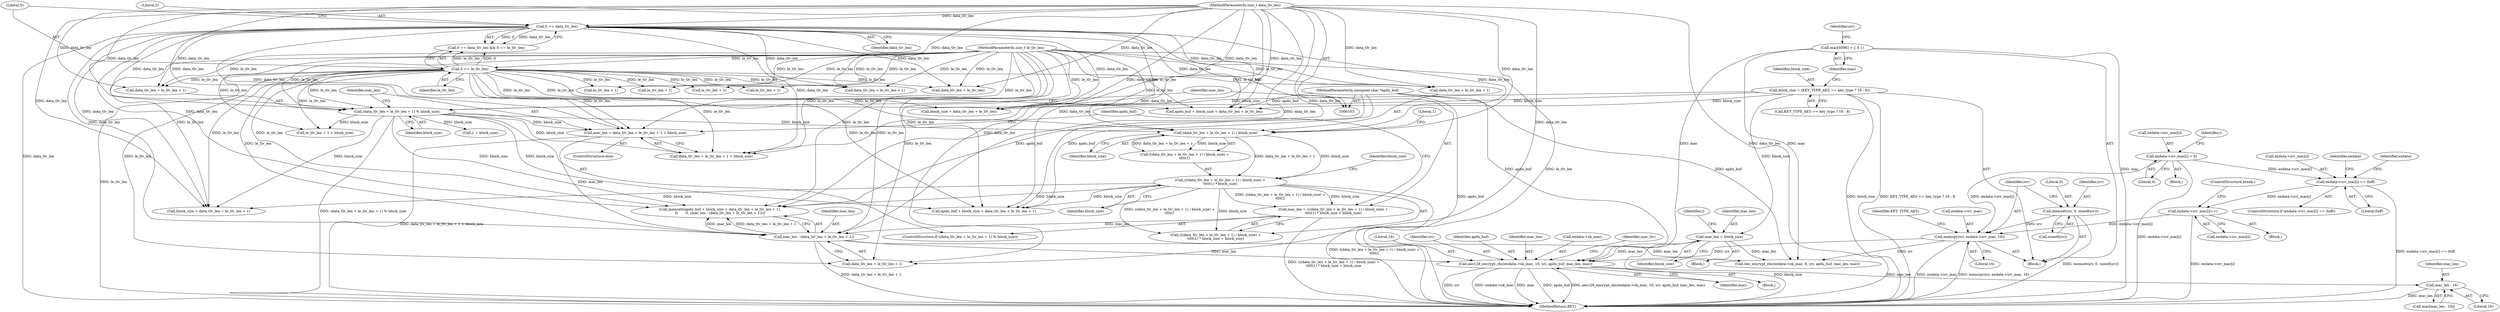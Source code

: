 digraph "0_OpenSC_8fe377e93b4b56060e5bbfb6f3142ceaeca744fa_6@API" {
"1000278" [label="(Call,aes128_encrypt_cbc(exdata->sk_mac, 16, icv, apdu_buf, mac_len, mac))"];
"1000267" [label="(Call,memcpy(icv, exdata->icv_mac, 16))"];
"1000262" [label="(Call,memset(icv, 0, sizeof(icv)))"];
"1000255" [label="(Call,exdata->icv_mac[i]++)"];
"1000238" [label="(Call,exdata->icv_mac[i] == 0xff)"];
"1000246" [label="(Call,exdata->icv_mac[i] = 0)"];
"1000105" [label="(MethodParameterIn,unsigned char *apdu_buf)"];
"1000223" [label="(Call,mac_len - (data_tlv_len + le_tlv_len + 1))"];
"1000187" [label="(Call,mac_len = (((data_tlv_len + le_tlv_len + 1) / block_size) +\n\t\t\t\t\t1) * block_size + block_size)"];
"1000190" [label="(Call,(((data_tlv_len + le_tlv_len + 1) / block_size) +\n\t\t\t\t\t1) * block_size)"];
"1000192" [label="(Call,(data_tlv_len + le_tlv_len + 1) / block_size)"];
"1000106" [label="(MethodParameterIn,size_t data_tlv_len)"];
"1000157" [label="(Call,0 == data_tlv_len)"];
"1000107" [label="(MethodParameterIn,size_t le_tlv_len)"];
"1000160" [label="(Call,0 == le_tlv_len)"];
"1000180" [label="(Call,(data_tlv_len + le_tlv_len + 1) % block_size)"];
"1000113" [label="(Call,block_size = (KEY_TYPE_AES == key_type ? 16 : 8))"];
"1000203" [label="(Call,mac_len = data_tlv_len + le_tlv_len + 1 + block_size)"];
"1000164" [label="(Call,mac_len = block_size)"];
"1000122" [label="(Call,mac[4096] = { 0 })"];
"1000294" [label="(Call,mac_len - 16)"];
"1000292" [label="(Call,mac[mac_len - 16])"];
"1000258" [label="(Identifier,exdata)"];
"1000186" [label="(Identifier,block_size)"];
"1000232" [label="(Identifier,i)"];
"1000212" [label="(Call,memset((apdu_buf + block_size + data_tlv_len + le_tlv_len + 1),\n\t\t       0, (mac_len - (data_tlv_len + le_tlv_len + 1))))"];
"1000277" [label="(Block,)"];
"1000213" [label="(Call,apdu_buf + block_size + data_tlv_len + le_tlv_len + 1)"];
"1000219" [label="(Call,le_tlv_len + 1)"];
"1000156" [label="(Call,0 == data_tlv_len && 0 == le_tlv_len)"];
"1000217" [label="(Call,data_tlv_len + le_tlv_len + 1)"];
"1000162" [label="(Identifier,le_tlv_len)"];
"1000265" [label="(Call,sizeof(icv))"];
"1000275" [label="(Identifier,KEY_TYPE_AES)"];
"1000195" [label="(Call,le_tlv_len + 1)"];
"1000115" [label="(Call,KEY_TYPE_AES == key_type ? 16 : 8)"];
"1000179" [label="(ControlStructure,if ((data_tlv_len + le_tlv_len + 1) % block_size))"];
"1000306" [label="(Call,des_encrypt_cbc(exdata->sk_mac, 8, icv, apdu_buf, mac_len, mac))"];
"1000114" [label="(Identifier,block_size)"];
"1000209" [label="(Call,1 + block_size)"];
"1000356" [label="(MethodReturn,RET)"];
"1000123" [label="(Identifier,mac)"];
"1000227" [label="(Call,le_tlv_len + 1)"];
"1000247" [label="(Call,exdata->icv_mac[i])"];
"1000252" [label="(Literal,0)"];
"1000256" [label="(Call,exdata->icv_mac[i])"];
"1000215" [label="(Call,block_size + data_tlv_len + le_tlv_len + 1)"];
"1000205" [label="(Call,data_tlv_len + le_tlv_len + 1 + block_size)"];
"1000171" [label="(Call,apdu_buf + block_size + data_tlv_len + le_tlv_len)"];
"1000189" [label="(Call,(((data_tlv_len + le_tlv_len + 1) / block_size) +\n\t\t\t\t\t1) * block_size + block_size)"];
"1000161" [label="(Literal,0)"];
"1000164" [label="(Call,mac_len = block_size)"];
"1000160" [label="(Call,0 == le_tlv_len)"];
"1000200" [label="(Identifier,block_size)"];
"1000264" [label="(Literal,0)"];
"1000245" [label="(Block,)"];
"1000244" [label="(Literal,0xff)"];
"1000272" [label="(Literal,16)"];
"1000263" [label="(Identifier,icv)"];
"1000192" [label="(Call,(data_tlv_len + le_tlv_len + 1) / block_size)"];
"1000296" [label="(Literal,16)"];
"1000285" [label="(Identifier,mac_len)"];
"1000279" [label="(Call,exdata->sk_mac)"];
"1000175" [label="(Call,data_tlv_len + le_tlv_len)"];
"1000224" [label="(Identifier,mac_len)"];
"1000122" [label="(Call,mac[4096] = { 0 })"];
"1000294" [label="(Call,mac_len - 16)"];
"1000249" [label="(Identifier,exdata)"];
"1000157" [label="(Call,0 == data_tlv_len)"];
"1000111" [label="(Block,)"];
"1000204" [label="(Identifier,mac_len)"];
"1000190" [label="(Call,(((data_tlv_len + le_tlv_len + 1) / block_size) +\n\t\t\t\t\t1) * block_size)"];
"1000289" [label="(Identifier,mac_tlv)"];
"1000183" [label="(Call,le_tlv_len + 1)"];
"1000107" [label="(MethodParameterIn,size_t le_tlv_len)"];
"1000127" [label="(Identifier,icv)"];
"1000106" [label="(MethodParameterIn,size_t data_tlv_len)"];
"1000282" [label="(Literal,16)"];
"1000269" [label="(Call,exdata->icv_mac)"];
"1000268" [label="(Identifier,icv)"];
"1000283" [label="(Identifier,icv)"];
"1000105" [label="(MethodParameterIn,unsigned char *apdu_buf)"];
"1000158" [label="(Literal,0)"];
"1000262" [label="(Call,memset(icv, 0, sizeof(icv)))"];
"1000254" [label="(Block,)"];
"1000278" [label="(Call,aes128_encrypt_cbc(exdata->sk_mac, 16, icv, apdu_buf, mac_len, mac))"];
"1000166" [label="(Identifier,block_size)"];
"1000188" [label="(Identifier,mac_len)"];
"1000198" [label="(Identifier,block_size)"];
"1000267" [label="(Call,memcpy(icv, exdata->icv_mac, 16))"];
"1000246" [label="(Call,exdata->icv_mac[i] = 0)"];
"1000191" [label="(Call,((data_tlv_len + le_tlv_len + 1) / block_size) +\n\t\t\t\t\t1)"];
"1000223" [label="(Call,mac_len - (data_tlv_len + le_tlv_len + 1))"];
"1000180" [label="(Call,(data_tlv_len + le_tlv_len + 1) % block_size)"];
"1000284" [label="(Identifier,apdu_buf)"];
"1000225" [label="(Call,data_tlv_len + le_tlv_len + 1)"];
"1000295" [label="(Identifier,mac_len)"];
"1000165" [label="(Identifier,mac_len)"];
"1000286" [label="(Identifier,mac)"];
"1000113" [label="(Call,block_size = (KEY_TYPE_AES == key_type ? 16 : 8))"];
"1000214" [label="(Identifier,apdu_buf)"];
"1000203" [label="(Call,mac_len = data_tlv_len + le_tlv_len + 1 + block_size)"];
"1000237" [label="(ControlStructure,if (exdata->icv_mac[i] == 0xff))"];
"1000207" [label="(Call,le_tlv_len + 1 + block_size)"];
"1000159" [label="(Identifier,data_tlv_len)"];
"1000187" [label="(Call,mac_len = (((data_tlv_len + le_tlv_len + 1) / block_size) +\n\t\t\t\t\t1) * block_size + block_size)"];
"1000255" [label="(Call,exdata->icv_mac[i]++)"];
"1000163" [label="(Block,)"];
"1000235" [label="(Identifier,i)"];
"1000202" [label="(ControlStructure,else)"];
"1000238" [label="(Call,exdata->icv_mac[i] == 0xff)"];
"1000201" [label="(Identifier,block_size)"];
"1000261" [label="(ControlStructure,break;)"];
"1000173" [label="(Call,block_size + data_tlv_len + le_tlv_len)"];
"1000199" [label="(Literal,1)"];
"1000193" [label="(Call,data_tlv_len + le_tlv_len + 1)"];
"1000239" [label="(Call,exdata->icv_mac[i])"];
"1000181" [label="(Call,data_tlv_len + le_tlv_len + 1)"];
"1000278" -> "1000277"  [label="AST: "];
"1000278" -> "1000286"  [label="CFG: "];
"1000279" -> "1000278"  [label="AST: "];
"1000282" -> "1000278"  [label="AST: "];
"1000283" -> "1000278"  [label="AST: "];
"1000284" -> "1000278"  [label="AST: "];
"1000285" -> "1000278"  [label="AST: "];
"1000286" -> "1000278"  [label="AST: "];
"1000289" -> "1000278"  [label="CFG: "];
"1000278" -> "1000356"  [label="DDG: mac"];
"1000278" -> "1000356"  [label="DDG: apdu_buf"];
"1000278" -> "1000356"  [label="DDG: aes128_encrypt_cbc(exdata->sk_mac, 16, icv, apdu_buf, mac_len, mac)"];
"1000278" -> "1000356"  [label="DDG: icv"];
"1000278" -> "1000356"  [label="DDG: exdata->sk_mac"];
"1000267" -> "1000278"  [label="DDG: icv"];
"1000105" -> "1000278"  [label="DDG: apdu_buf"];
"1000223" -> "1000278"  [label="DDG: mac_len"];
"1000164" -> "1000278"  [label="DDG: mac_len"];
"1000122" -> "1000278"  [label="DDG: mac"];
"1000278" -> "1000294"  [label="DDG: mac_len"];
"1000267" -> "1000111"  [label="AST: "];
"1000267" -> "1000272"  [label="CFG: "];
"1000268" -> "1000267"  [label="AST: "];
"1000269" -> "1000267"  [label="AST: "];
"1000272" -> "1000267"  [label="AST: "];
"1000275" -> "1000267"  [label="CFG: "];
"1000267" -> "1000356"  [label="DDG: exdata->icv_mac"];
"1000267" -> "1000356"  [label="DDG: memcpy(icv, exdata->icv_mac, 16)"];
"1000262" -> "1000267"  [label="DDG: icv"];
"1000255" -> "1000267"  [label="DDG: exdata->icv_mac[i]"];
"1000246" -> "1000267"  [label="DDG: exdata->icv_mac[i]"];
"1000267" -> "1000306"  [label="DDG: icv"];
"1000262" -> "1000111"  [label="AST: "];
"1000262" -> "1000265"  [label="CFG: "];
"1000263" -> "1000262"  [label="AST: "];
"1000264" -> "1000262"  [label="AST: "];
"1000265" -> "1000262"  [label="AST: "];
"1000268" -> "1000262"  [label="CFG: "];
"1000262" -> "1000356"  [label="DDG: memset(icv, 0, sizeof(icv))"];
"1000255" -> "1000254"  [label="AST: "];
"1000255" -> "1000256"  [label="CFG: "];
"1000256" -> "1000255"  [label="AST: "];
"1000261" -> "1000255"  [label="CFG: "];
"1000255" -> "1000356"  [label="DDG: exdata->icv_mac[i]"];
"1000238" -> "1000255"  [label="DDG: exdata->icv_mac[i]"];
"1000238" -> "1000237"  [label="AST: "];
"1000238" -> "1000244"  [label="CFG: "];
"1000239" -> "1000238"  [label="AST: "];
"1000244" -> "1000238"  [label="AST: "];
"1000249" -> "1000238"  [label="CFG: "];
"1000258" -> "1000238"  [label="CFG: "];
"1000238" -> "1000356"  [label="DDG: exdata->icv_mac[i] == 0xff"];
"1000246" -> "1000238"  [label="DDG: exdata->icv_mac[i]"];
"1000246" -> "1000245"  [label="AST: "];
"1000246" -> "1000252"  [label="CFG: "];
"1000247" -> "1000246"  [label="AST: "];
"1000252" -> "1000246"  [label="AST: "];
"1000235" -> "1000246"  [label="CFG: "];
"1000246" -> "1000356"  [label="DDG: exdata->icv_mac[i]"];
"1000105" -> "1000103"  [label="AST: "];
"1000105" -> "1000356"  [label="DDG: apdu_buf"];
"1000105" -> "1000171"  [label="DDG: apdu_buf"];
"1000105" -> "1000212"  [label="DDG: apdu_buf"];
"1000105" -> "1000213"  [label="DDG: apdu_buf"];
"1000105" -> "1000306"  [label="DDG: apdu_buf"];
"1000223" -> "1000212"  [label="AST: "];
"1000223" -> "1000225"  [label="CFG: "];
"1000224" -> "1000223"  [label="AST: "];
"1000225" -> "1000223"  [label="AST: "];
"1000212" -> "1000223"  [label="CFG: "];
"1000223" -> "1000356"  [label="DDG: data_tlv_len + le_tlv_len + 1"];
"1000223" -> "1000212"  [label="DDG: mac_len"];
"1000223" -> "1000212"  [label="DDG: data_tlv_len + le_tlv_len + 1"];
"1000187" -> "1000223"  [label="DDG: mac_len"];
"1000203" -> "1000223"  [label="DDG: mac_len"];
"1000106" -> "1000223"  [label="DDG: data_tlv_len"];
"1000157" -> "1000223"  [label="DDG: data_tlv_len"];
"1000107" -> "1000223"  [label="DDG: le_tlv_len"];
"1000160" -> "1000223"  [label="DDG: le_tlv_len"];
"1000223" -> "1000306"  [label="DDG: mac_len"];
"1000187" -> "1000179"  [label="AST: "];
"1000187" -> "1000189"  [label="CFG: "];
"1000188" -> "1000187"  [label="AST: "];
"1000189" -> "1000187"  [label="AST: "];
"1000214" -> "1000187"  [label="CFG: "];
"1000187" -> "1000356"  [label="DDG: (((data_tlv_len + le_tlv_len + 1) / block_size) +\n\t\t\t\t\t1) * block_size + block_size"];
"1000190" -> "1000187"  [label="DDG: ((data_tlv_len + le_tlv_len + 1) / block_size) +\n\t\t\t\t\t1"];
"1000190" -> "1000187"  [label="DDG: block_size"];
"1000190" -> "1000189"  [label="AST: "];
"1000190" -> "1000200"  [label="CFG: "];
"1000191" -> "1000190"  [label="AST: "];
"1000200" -> "1000190"  [label="AST: "];
"1000201" -> "1000190"  [label="CFG: "];
"1000190" -> "1000356"  [label="DDG: ((data_tlv_len + le_tlv_len + 1) / block_size) +\n\t\t\t\t\t1"];
"1000190" -> "1000189"  [label="DDG: ((data_tlv_len + le_tlv_len + 1) / block_size) +\n\t\t\t\t\t1"];
"1000190" -> "1000189"  [label="DDG: block_size"];
"1000192" -> "1000190"  [label="DDG: data_tlv_len + le_tlv_len + 1"];
"1000192" -> "1000190"  [label="DDG: block_size"];
"1000190" -> "1000212"  [label="DDG: block_size"];
"1000190" -> "1000213"  [label="DDG: block_size"];
"1000190" -> "1000215"  [label="DDG: block_size"];
"1000192" -> "1000191"  [label="AST: "];
"1000192" -> "1000198"  [label="CFG: "];
"1000193" -> "1000192"  [label="AST: "];
"1000198" -> "1000192"  [label="AST: "];
"1000199" -> "1000192"  [label="CFG: "];
"1000192" -> "1000191"  [label="DDG: data_tlv_len + le_tlv_len + 1"];
"1000192" -> "1000191"  [label="DDG: block_size"];
"1000106" -> "1000192"  [label="DDG: data_tlv_len"];
"1000157" -> "1000192"  [label="DDG: data_tlv_len"];
"1000107" -> "1000192"  [label="DDG: le_tlv_len"];
"1000160" -> "1000192"  [label="DDG: le_tlv_len"];
"1000180" -> "1000192"  [label="DDG: block_size"];
"1000106" -> "1000103"  [label="AST: "];
"1000106" -> "1000356"  [label="DDG: data_tlv_len"];
"1000106" -> "1000157"  [label="DDG: data_tlv_len"];
"1000106" -> "1000171"  [label="DDG: data_tlv_len"];
"1000106" -> "1000173"  [label="DDG: data_tlv_len"];
"1000106" -> "1000175"  [label="DDG: data_tlv_len"];
"1000106" -> "1000180"  [label="DDG: data_tlv_len"];
"1000106" -> "1000181"  [label="DDG: data_tlv_len"];
"1000106" -> "1000193"  [label="DDG: data_tlv_len"];
"1000106" -> "1000203"  [label="DDG: data_tlv_len"];
"1000106" -> "1000205"  [label="DDG: data_tlv_len"];
"1000106" -> "1000212"  [label="DDG: data_tlv_len"];
"1000106" -> "1000213"  [label="DDG: data_tlv_len"];
"1000106" -> "1000215"  [label="DDG: data_tlv_len"];
"1000106" -> "1000217"  [label="DDG: data_tlv_len"];
"1000106" -> "1000225"  [label="DDG: data_tlv_len"];
"1000157" -> "1000156"  [label="AST: "];
"1000157" -> "1000159"  [label="CFG: "];
"1000158" -> "1000157"  [label="AST: "];
"1000159" -> "1000157"  [label="AST: "];
"1000161" -> "1000157"  [label="CFG: "];
"1000156" -> "1000157"  [label="CFG: "];
"1000157" -> "1000356"  [label="DDG: data_tlv_len"];
"1000157" -> "1000156"  [label="DDG: 0"];
"1000157" -> "1000156"  [label="DDG: data_tlv_len"];
"1000157" -> "1000171"  [label="DDG: data_tlv_len"];
"1000157" -> "1000173"  [label="DDG: data_tlv_len"];
"1000157" -> "1000175"  [label="DDG: data_tlv_len"];
"1000157" -> "1000180"  [label="DDG: data_tlv_len"];
"1000157" -> "1000181"  [label="DDG: data_tlv_len"];
"1000157" -> "1000193"  [label="DDG: data_tlv_len"];
"1000157" -> "1000203"  [label="DDG: data_tlv_len"];
"1000157" -> "1000205"  [label="DDG: data_tlv_len"];
"1000157" -> "1000212"  [label="DDG: data_tlv_len"];
"1000157" -> "1000213"  [label="DDG: data_tlv_len"];
"1000157" -> "1000215"  [label="DDG: data_tlv_len"];
"1000157" -> "1000217"  [label="DDG: data_tlv_len"];
"1000157" -> "1000225"  [label="DDG: data_tlv_len"];
"1000107" -> "1000103"  [label="AST: "];
"1000107" -> "1000356"  [label="DDG: le_tlv_len"];
"1000107" -> "1000160"  [label="DDG: le_tlv_len"];
"1000107" -> "1000171"  [label="DDG: le_tlv_len"];
"1000107" -> "1000173"  [label="DDG: le_tlv_len"];
"1000107" -> "1000175"  [label="DDG: le_tlv_len"];
"1000107" -> "1000180"  [label="DDG: le_tlv_len"];
"1000107" -> "1000181"  [label="DDG: le_tlv_len"];
"1000107" -> "1000183"  [label="DDG: le_tlv_len"];
"1000107" -> "1000193"  [label="DDG: le_tlv_len"];
"1000107" -> "1000195"  [label="DDG: le_tlv_len"];
"1000107" -> "1000203"  [label="DDG: le_tlv_len"];
"1000107" -> "1000205"  [label="DDG: le_tlv_len"];
"1000107" -> "1000207"  [label="DDG: le_tlv_len"];
"1000107" -> "1000212"  [label="DDG: le_tlv_len"];
"1000107" -> "1000213"  [label="DDG: le_tlv_len"];
"1000107" -> "1000215"  [label="DDG: le_tlv_len"];
"1000107" -> "1000217"  [label="DDG: le_tlv_len"];
"1000107" -> "1000219"  [label="DDG: le_tlv_len"];
"1000107" -> "1000225"  [label="DDG: le_tlv_len"];
"1000107" -> "1000227"  [label="DDG: le_tlv_len"];
"1000160" -> "1000156"  [label="AST: "];
"1000160" -> "1000162"  [label="CFG: "];
"1000161" -> "1000160"  [label="AST: "];
"1000162" -> "1000160"  [label="AST: "];
"1000156" -> "1000160"  [label="CFG: "];
"1000160" -> "1000356"  [label="DDG: le_tlv_len"];
"1000160" -> "1000156"  [label="DDG: 0"];
"1000160" -> "1000156"  [label="DDG: le_tlv_len"];
"1000160" -> "1000171"  [label="DDG: le_tlv_len"];
"1000160" -> "1000173"  [label="DDG: le_tlv_len"];
"1000160" -> "1000175"  [label="DDG: le_tlv_len"];
"1000160" -> "1000180"  [label="DDG: le_tlv_len"];
"1000160" -> "1000181"  [label="DDG: le_tlv_len"];
"1000160" -> "1000183"  [label="DDG: le_tlv_len"];
"1000160" -> "1000193"  [label="DDG: le_tlv_len"];
"1000160" -> "1000195"  [label="DDG: le_tlv_len"];
"1000160" -> "1000203"  [label="DDG: le_tlv_len"];
"1000160" -> "1000205"  [label="DDG: le_tlv_len"];
"1000160" -> "1000207"  [label="DDG: le_tlv_len"];
"1000160" -> "1000212"  [label="DDG: le_tlv_len"];
"1000160" -> "1000213"  [label="DDG: le_tlv_len"];
"1000160" -> "1000215"  [label="DDG: le_tlv_len"];
"1000160" -> "1000217"  [label="DDG: le_tlv_len"];
"1000160" -> "1000219"  [label="DDG: le_tlv_len"];
"1000160" -> "1000225"  [label="DDG: le_tlv_len"];
"1000160" -> "1000227"  [label="DDG: le_tlv_len"];
"1000180" -> "1000179"  [label="AST: "];
"1000180" -> "1000186"  [label="CFG: "];
"1000181" -> "1000180"  [label="AST: "];
"1000186" -> "1000180"  [label="AST: "];
"1000188" -> "1000180"  [label="CFG: "];
"1000204" -> "1000180"  [label="CFG: "];
"1000180" -> "1000356"  [label="DDG: (data_tlv_len + le_tlv_len + 1) % block_size"];
"1000113" -> "1000180"  [label="DDG: block_size"];
"1000180" -> "1000203"  [label="DDG: block_size"];
"1000180" -> "1000205"  [label="DDG: block_size"];
"1000180" -> "1000207"  [label="DDG: block_size"];
"1000180" -> "1000209"  [label="DDG: block_size"];
"1000180" -> "1000212"  [label="DDG: block_size"];
"1000180" -> "1000213"  [label="DDG: block_size"];
"1000180" -> "1000215"  [label="DDG: block_size"];
"1000113" -> "1000111"  [label="AST: "];
"1000113" -> "1000115"  [label="CFG: "];
"1000114" -> "1000113"  [label="AST: "];
"1000115" -> "1000113"  [label="AST: "];
"1000123" -> "1000113"  [label="CFG: "];
"1000113" -> "1000356"  [label="DDG: block_size"];
"1000113" -> "1000356"  [label="DDG: KEY_TYPE_AES == key_type ? 16 : 8"];
"1000113" -> "1000164"  [label="DDG: block_size"];
"1000113" -> "1000171"  [label="DDG: block_size"];
"1000113" -> "1000173"  [label="DDG: block_size"];
"1000203" -> "1000202"  [label="AST: "];
"1000203" -> "1000205"  [label="CFG: "];
"1000204" -> "1000203"  [label="AST: "];
"1000205" -> "1000203"  [label="AST: "];
"1000214" -> "1000203"  [label="CFG: "];
"1000203" -> "1000356"  [label="DDG: data_tlv_len + le_tlv_len + 1 + block_size"];
"1000164" -> "1000163"  [label="AST: "];
"1000164" -> "1000166"  [label="CFG: "];
"1000165" -> "1000164"  [label="AST: "];
"1000166" -> "1000164"  [label="AST: "];
"1000232" -> "1000164"  [label="CFG: "];
"1000164" -> "1000356"  [label="DDG: block_size"];
"1000164" -> "1000306"  [label="DDG: mac_len"];
"1000122" -> "1000111"  [label="AST: "];
"1000122" -> "1000123"  [label="CFG: "];
"1000123" -> "1000122"  [label="AST: "];
"1000127" -> "1000122"  [label="CFG: "];
"1000122" -> "1000356"  [label="DDG: mac"];
"1000122" -> "1000306"  [label="DDG: mac"];
"1000294" -> "1000292"  [label="AST: "];
"1000294" -> "1000296"  [label="CFG: "];
"1000295" -> "1000294"  [label="AST: "];
"1000296" -> "1000294"  [label="AST: "];
"1000292" -> "1000294"  [label="CFG: "];
"1000294" -> "1000356"  [label="DDG: mac_len"];
}
